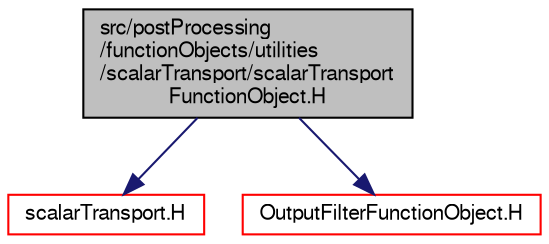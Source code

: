 digraph "src/postProcessing/functionObjects/utilities/scalarTransport/scalarTransportFunctionObject.H"
{
  bgcolor="transparent";
  edge [fontname="FreeSans",fontsize="10",labelfontname="FreeSans",labelfontsize="10"];
  node [fontname="FreeSans",fontsize="10",shape=record];
  Node0 [label="src/postProcessing\l/functionObjects/utilities\l/scalarTransport/scalarTransport\lFunctionObject.H",height=0.2,width=0.4,color="black", fillcolor="grey75", style="filled", fontcolor="black"];
  Node0 -> Node1 [color="midnightblue",fontsize="10",style="solid",fontname="FreeSans"];
  Node1 [label="scalarTransport.H",height=0.2,width=0.4,color="red",URL="$a13835.html"];
  Node0 -> Node337 [color="midnightblue",fontsize="10",style="solid",fontname="FreeSans"];
  Node337 [label="OutputFilterFunctionObject.H",height=0.2,width=0.4,color="red",URL="$a08975.html"];
}
